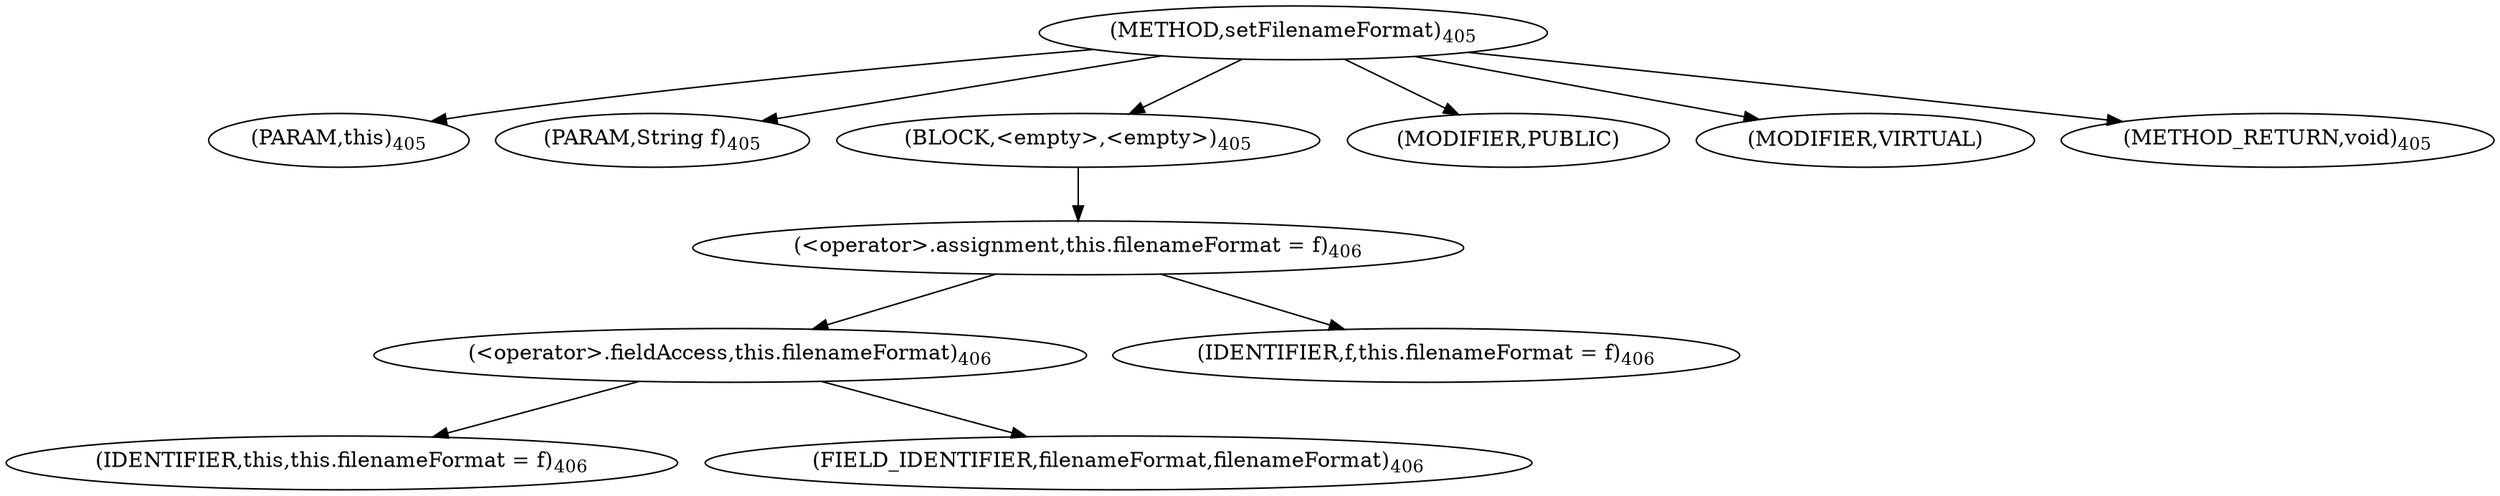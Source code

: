 digraph "setFilenameFormat" {  
"1096" [label = <(METHOD,setFilenameFormat)<SUB>405</SUB>> ]
"1097" [label = <(PARAM,this)<SUB>405</SUB>> ]
"1098" [label = <(PARAM,String f)<SUB>405</SUB>> ]
"1099" [label = <(BLOCK,&lt;empty&gt;,&lt;empty&gt;)<SUB>405</SUB>> ]
"1100" [label = <(&lt;operator&gt;.assignment,this.filenameFormat = f)<SUB>406</SUB>> ]
"1101" [label = <(&lt;operator&gt;.fieldAccess,this.filenameFormat)<SUB>406</SUB>> ]
"1102" [label = <(IDENTIFIER,this,this.filenameFormat = f)<SUB>406</SUB>> ]
"1103" [label = <(FIELD_IDENTIFIER,filenameFormat,filenameFormat)<SUB>406</SUB>> ]
"1104" [label = <(IDENTIFIER,f,this.filenameFormat = f)<SUB>406</SUB>> ]
"1105" [label = <(MODIFIER,PUBLIC)> ]
"1106" [label = <(MODIFIER,VIRTUAL)> ]
"1107" [label = <(METHOD_RETURN,void)<SUB>405</SUB>> ]
  "1096" -> "1097" 
  "1096" -> "1098" 
  "1096" -> "1099" 
  "1096" -> "1105" 
  "1096" -> "1106" 
  "1096" -> "1107" 
  "1099" -> "1100" 
  "1100" -> "1101" 
  "1100" -> "1104" 
  "1101" -> "1102" 
  "1101" -> "1103" 
}
